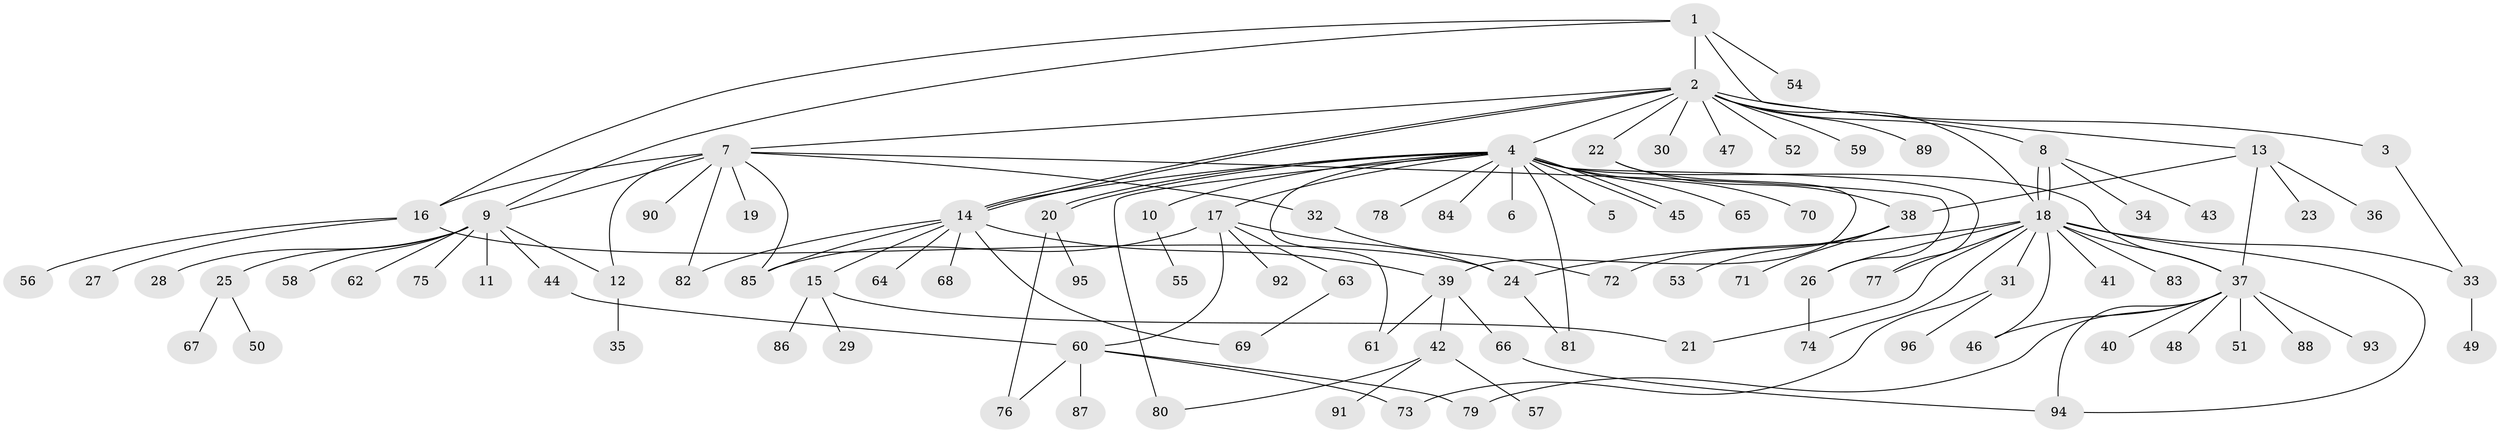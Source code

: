 // Generated by graph-tools (version 1.1) at 2025/14/03/09/25 04:14:25]
// undirected, 96 vertices, 130 edges
graph export_dot {
graph [start="1"]
  node [color=gray90,style=filled];
  1;
  2;
  3;
  4;
  5;
  6;
  7;
  8;
  9;
  10;
  11;
  12;
  13;
  14;
  15;
  16;
  17;
  18;
  19;
  20;
  21;
  22;
  23;
  24;
  25;
  26;
  27;
  28;
  29;
  30;
  31;
  32;
  33;
  34;
  35;
  36;
  37;
  38;
  39;
  40;
  41;
  42;
  43;
  44;
  45;
  46;
  47;
  48;
  49;
  50;
  51;
  52;
  53;
  54;
  55;
  56;
  57;
  58;
  59;
  60;
  61;
  62;
  63;
  64;
  65;
  66;
  67;
  68;
  69;
  70;
  71;
  72;
  73;
  74;
  75;
  76;
  77;
  78;
  79;
  80;
  81;
  82;
  83;
  84;
  85;
  86;
  87;
  88;
  89;
  90;
  91;
  92;
  93;
  94;
  95;
  96;
  1 -- 2;
  1 -- 9;
  1 -- 13;
  1 -- 16;
  1 -- 54;
  2 -- 3;
  2 -- 4;
  2 -- 7;
  2 -- 8;
  2 -- 14;
  2 -- 14;
  2 -- 18;
  2 -- 22;
  2 -- 30;
  2 -- 47;
  2 -- 52;
  2 -- 59;
  2 -- 89;
  3 -- 33;
  4 -- 5;
  4 -- 6;
  4 -- 10;
  4 -- 14;
  4 -- 17;
  4 -- 20;
  4 -- 20;
  4 -- 37;
  4 -- 45;
  4 -- 45;
  4 -- 61;
  4 -- 65;
  4 -- 70;
  4 -- 77;
  4 -- 78;
  4 -- 80;
  4 -- 81;
  4 -- 84;
  7 -- 9;
  7 -- 12;
  7 -- 16;
  7 -- 19;
  7 -- 26;
  7 -- 32;
  7 -- 82;
  7 -- 85;
  7 -- 90;
  8 -- 18;
  8 -- 18;
  8 -- 34;
  8 -- 43;
  9 -- 11;
  9 -- 12;
  9 -- 25;
  9 -- 28;
  9 -- 44;
  9 -- 58;
  9 -- 62;
  9 -- 75;
  10 -- 55;
  12 -- 35;
  13 -- 23;
  13 -- 36;
  13 -- 37;
  13 -- 38;
  14 -- 15;
  14 -- 39;
  14 -- 64;
  14 -- 68;
  14 -- 69;
  14 -- 82;
  14 -- 85;
  15 -- 21;
  15 -- 29;
  15 -- 86;
  16 -- 24;
  16 -- 27;
  16 -- 56;
  17 -- 24;
  17 -- 60;
  17 -- 63;
  17 -- 85;
  17 -- 92;
  18 -- 21;
  18 -- 24;
  18 -- 26;
  18 -- 31;
  18 -- 33;
  18 -- 37;
  18 -- 41;
  18 -- 46;
  18 -- 74;
  18 -- 77;
  18 -- 83;
  18 -- 94;
  20 -- 76;
  20 -- 95;
  22 -- 38;
  22 -- 39;
  24 -- 81;
  25 -- 50;
  25 -- 67;
  26 -- 74;
  31 -- 73;
  31 -- 96;
  32 -- 72;
  33 -- 49;
  37 -- 40;
  37 -- 46;
  37 -- 48;
  37 -- 51;
  37 -- 79;
  37 -- 88;
  37 -- 93;
  37 -- 94;
  38 -- 53;
  38 -- 71;
  38 -- 72;
  39 -- 42;
  39 -- 61;
  39 -- 66;
  42 -- 57;
  42 -- 80;
  42 -- 91;
  44 -- 60;
  60 -- 73;
  60 -- 76;
  60 -- 79;
  60 -- 87;
  63 -- 69;
  66 -- 94;
}
